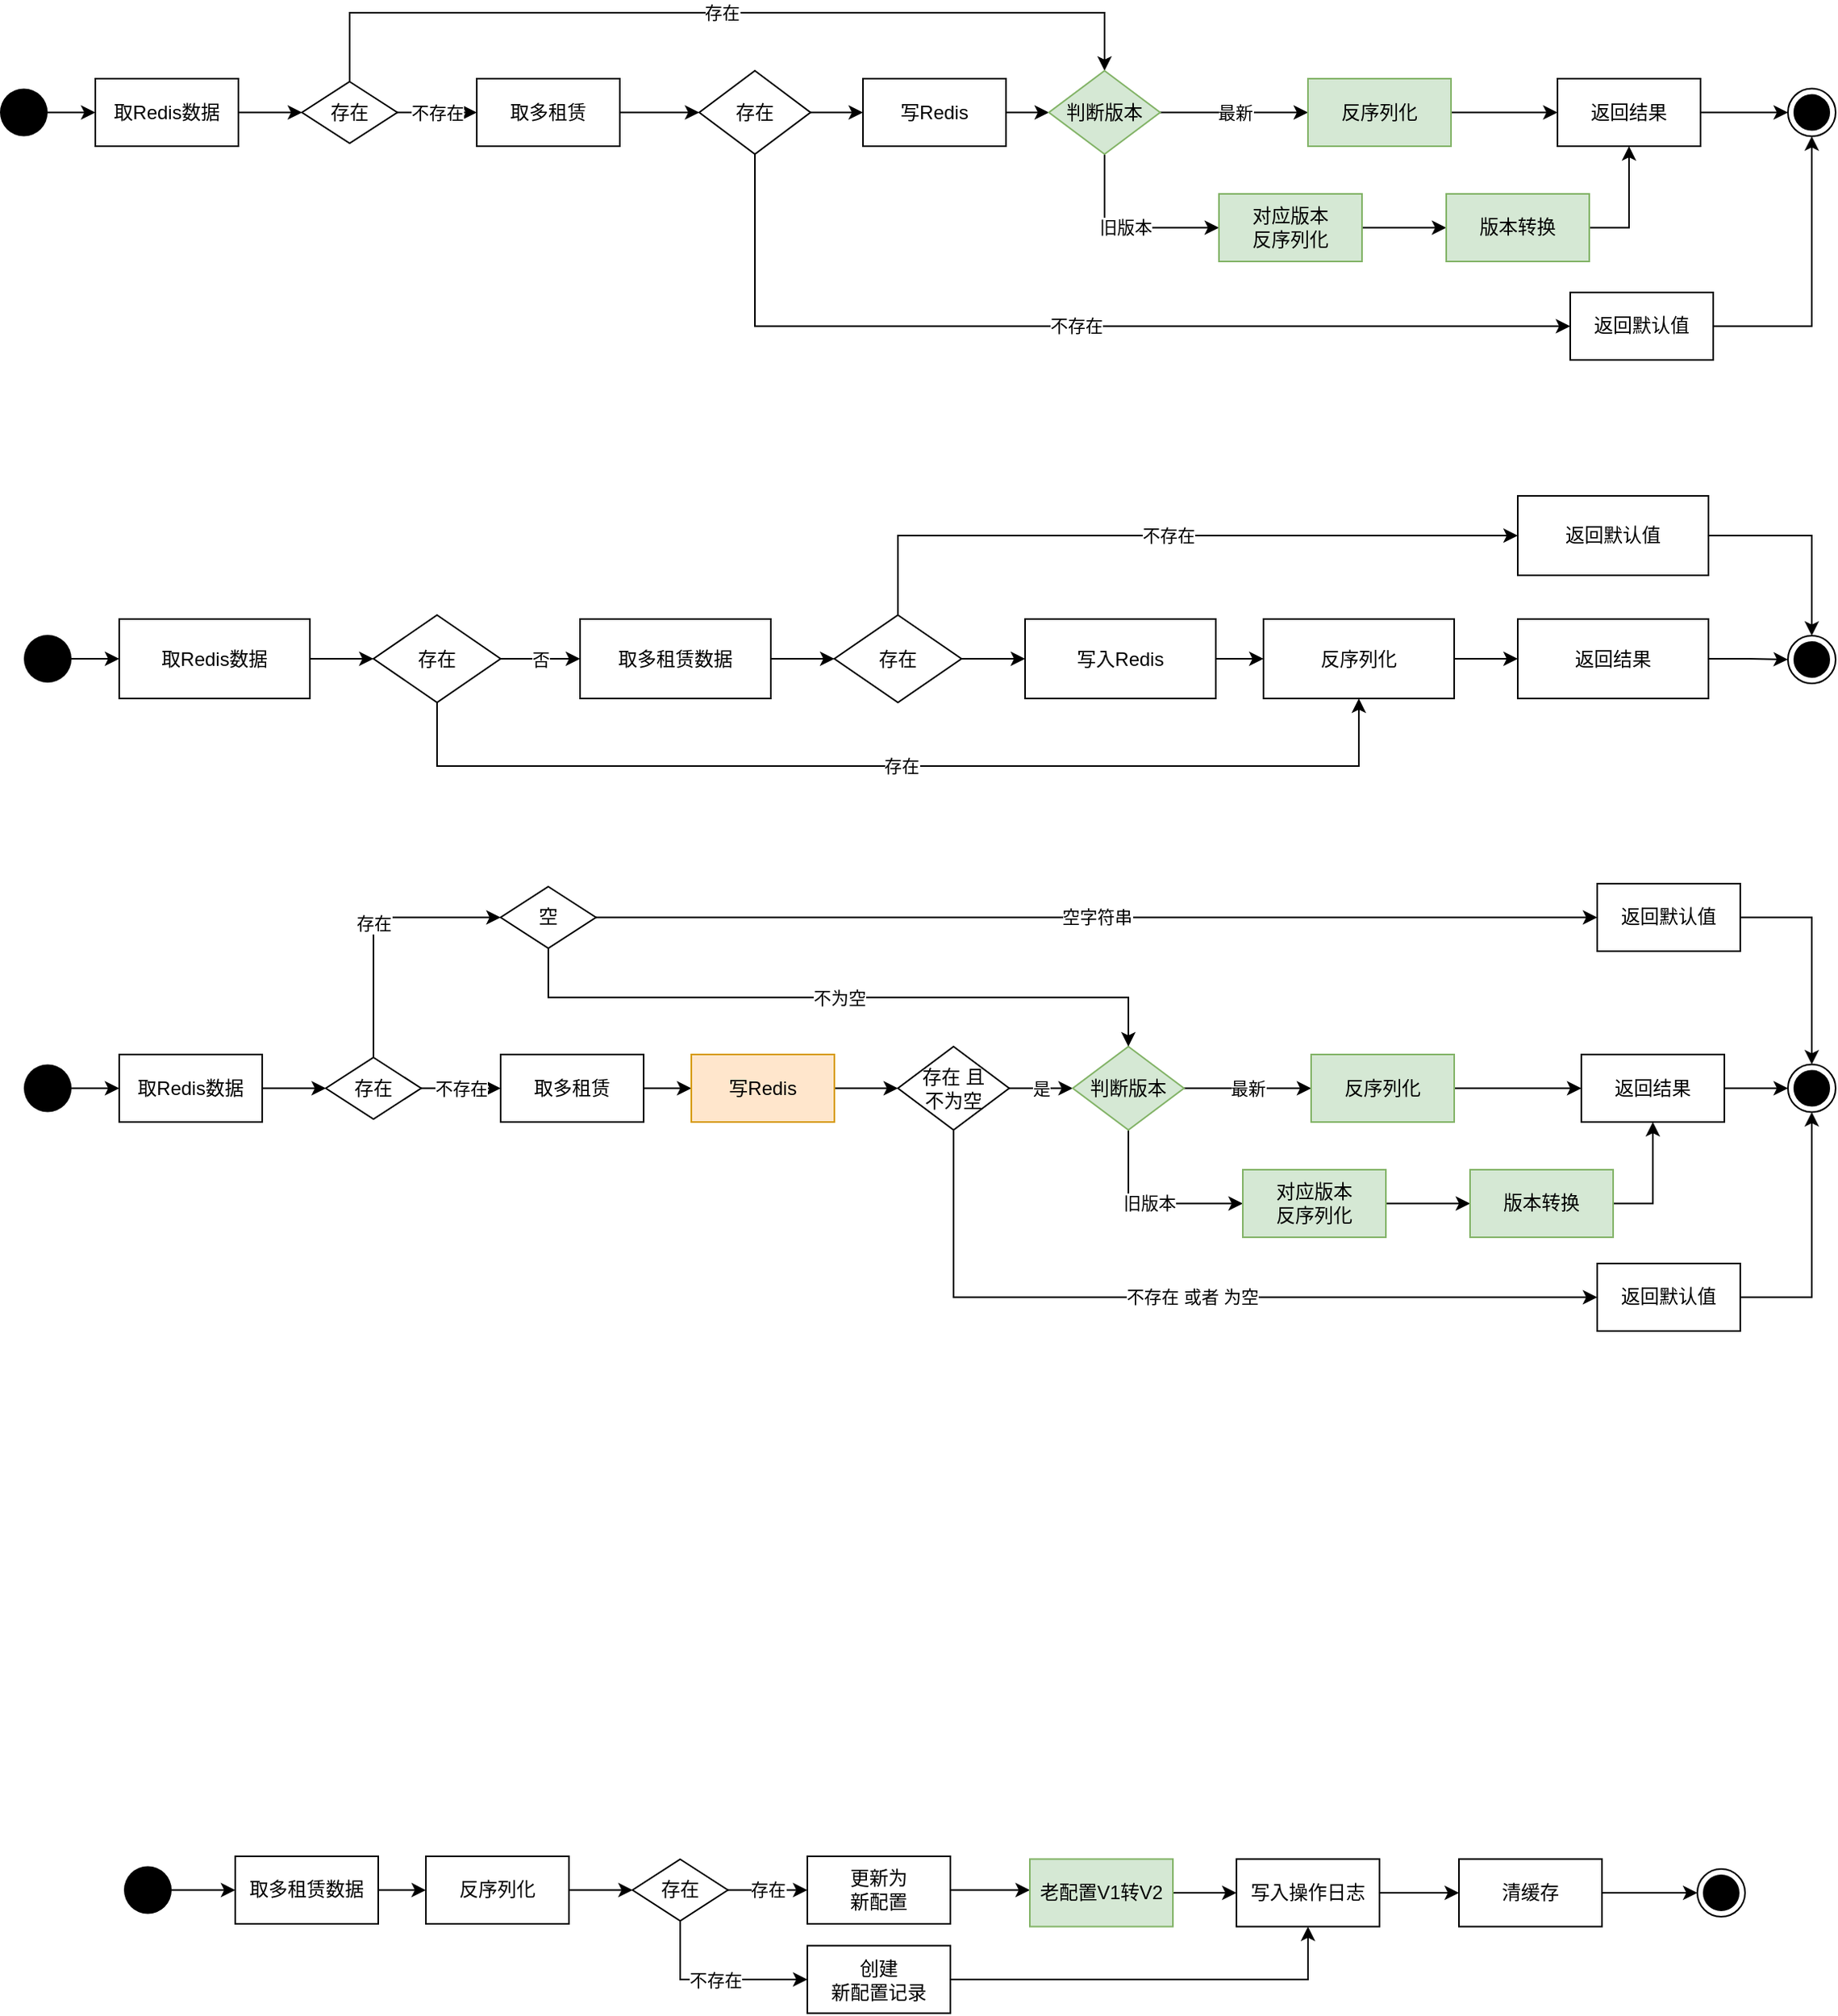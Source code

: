 <mxfile version="13.9.9" type="github">
  <diagram id="lCH3l3sZAvIwr4fx6T6T" name="Page-1">
    <mxGraphModel dx="1422" dy="3098" grid="0" gridSize="10" guides="1" tooltips="1" connect="1" arrows="1" fold="1" page="1" pageScale="1" pageWidth="1654" pageHeight="2336" math="0" shadow="0">
      <root>
        <mxCell id="0" />
        <mxCell id="1" parent="0" />
        <mxCell id="pgZDr6GOO8oYsuXbYnGg-4" value="" style="edgeStyle=orthogonalEdgeStyle;rounded=0;orthogonalLoop=1;jettySize=auto;html=1;" parent="1" source="pgZDr6GOO8oYsuXbYnGg-1" target="pgZDr6GOO8oYsuXbYnGg-3" edge="1">
          <mxGeometry relative="1" as="geometry" />
        </mxCell>
        <mxCell id="pgZDr6GOO8oYsuXbYnGg-1" value="取Redis数据" style="rounded=0;whiteSpace=wrap;html=1;" parent="1" vertex="1">
          <mxGeometry x="120" y="327.5" width="120" height="50" as="geometry" />
        </mxCell>
        <mxCell id="pgZDr6GOO8oYsuXbYnGg-6" value="" style="edgeStyle=orthogonalEdgeStyle;rounded=0;orthogonalLoop=1;jettySize=auto;html=1;" parent="1" source="pgZDr6GOO8oYsuXbYnGg-2" target="pgZDr6GOO8oYsuXbYnGg-5" edge="1">
          <mxGeometry relative="1" as="geometry" />
        </mxCell>
        <mxCell id="pgZDr6GOO8oYsuXbYnGg-2" value="取多租赁数据" style="rounded=0;whiteSpace=wrap;html=1;" parent="1" vertex="1">
          <mxGeometry x="410" y="327.5" width="120" height="50" as="geometry" />
        </mxCell>
        <mxCell id="pgZDr6GOO8oYsuXbYnGg-7" value="否" style="edgeStyle=orthogonalEdgeStyle;rounded=0;orthogonalLoop=1;jettySize=auto;html=1;" parent="1" source="pgZDr6GOO8oYsuXbYnGg-3" target="pgZDr6GOO8oYsuXbYnGg-2" edge="1">
          <mxGeometry relative="1" as="geometry" />
        </mxCell>
        <mxCell id="pgZDr6GOO8oYsuXbYnGg-21" value="存在" style="edgeStyle=orthogonalEdgeStyle;rounded=0;orthogonalLoop=1;jettySize=auto;html=1;exitX=0.5;exitY=1;exitDx=0;exitDy=0;entryX=0.5;entryY=1;entryDx=0;entryDy=0;" parent="1" source="pgZDr6GOO8oYsuXbYnGg-3" target="pgZDr6GOO8oYsuXbYnGg-9" edge="1">
          <mxGeometry relative="1" as="geometry">
            <Array as="points">
              <mxPoint x="320" y="420" />
              <mxPoint x="900" y="420" />
            </Array>
            <mxPoint x="906" y="394" as="targetPoint" />
          </mxGeometry>
        </mxCell>
        <mxCell id="pgZDr6GOO8oYsuXbYnGg-3" value="存在" style="rhombus;whiteSpace=wrap;html=1;" parent="1" vertex="1">
          <mxGeometry x="280" y="325" width="80" height="55" as="geometry" />
        </mxCell>
        <mxCell id="pgZDr6GOO8oYsuXbYnGg-19" value="" style="edgeStyle=orthogonalEdgeStyle;rounded=0;orthogonalLoop=1;jettySize=auto;html=1;" parent="1" source="pgZDr6GOO8oYsuXbYnGg-5" target="pgZDr6GOO8oYsuXbYnGg-8" edge="1">
          <mxGeometry relative="1" as="geometry" />
        </mxCell>
        <mxCell id="pgZDr6GOO8oYsuXbYnGg-20" value="不存在" style="edgeStyle=orthogonalEdgeStyle;rounded=0;orthogonalLoop=1;jettySize=auto;html=1;exitX=0.5;exitY=0;exitDx=0;exitDy=0;entryX=0;entryY=0.5;entryDx=0;entryDy=0;" parent="1" source="pgZDr6GOO8oYsuXbYnGg-5" target="pgZDr6GOO8oYsuXbYnGg-15" edge="1">
          <mxGeometry relative="1" as="geometry" />
        </mxCell>
        <mxCell id="pgZDr6GOO8oYsuXbYnGg-5" value="存在" style="rhombus;whiteSpace=wrap;html=1;" parent="1" vertex="1">
          <mxGeometry x="570" y="325" width="80" height="55" as="geometry" />
        </mxCell>
        <mxCell id="pgZDr6GOO8oYsuXbYnGg-18" value="" style="edgeStyle=orthogonalEdgeStyle;rounded=0;orthogonalLoop=1;jettySize=auto;html=1;" parent="1" source="pgZDr6GOO8oYsuXbYnGg-8" target="pgZDr6GOO8oYsuXbYnGg-9" edge="1">
          <mxGeometry relative="1" as="geometry" />
        </mxCell>
        <mxCell id="pgZDr6GOO8oYsuXbYnGg-8" value="写入Redis" style="rounded=0;whiteSpace=wrap;html=1;" parent="1" vertex="1">
          <mxGeometry x="690" y="327.5" width="120" height="50" as="geometry" />
        </mxCell>
        <mxCell id="pgZDr6GOO8oYsuXbYnGg-14" value="" style="edgeStyle=orthogonalEdgeStyle;rounded=0;orthogonalLoop=1;jettySize=auto;html=1;" parent="1" source="pgZDr6GOO8oYsuXbYnGg-9" target="pgZDr6GOO8oYsuXbYnGg-11" edge="1">
          <mxGeometry relative="1" as="geometry" />
        </mxCell>
        <mxCell id="pgZDr6GOO8oYsuXbYnGg-9" value="反序列化" style="rounded=0;whiteSpace=wrap;html=1;" parent="1" vertex="1">
          <mxGeometry x="840" y="327.5" width="120" height="50" as="geometry" />
        </mxCell>
        <mxCell id="pgZDr6GOO8oYsuXbYnGg-13" value="" style="edgeStyle=orthogonalEdgeStyle;rounded=0;orthogonalLoop=1;jettySize=auto;html=1;" parent="1" source="pgZDr6GOO8oYsuXbYnGg-11" target="pgZDr6GOO8oYsuXbYnGg-12" edge="1">
          <mxGeometry relative="1" as="geometry" />
        </mxCell>
        <mxCell id="pgZDr6GOO8oYsuXbYnGg-11" value="返回结果" style="rounded=0;whiteSpace=wrap;html=1;" parent="1" vertex="1">
          <mxGeometry x="1000" y="327.5" width="120" height="50" as="geometry" />
        </mxCell>
        <mxCell id="pgZDr6GOO8oYsuXbYnGg-12" value="" style="ellipse;html=1;shape=endState;fillColor=#000000;strokeColor=#000000;" parent="1" vertex="1">
          <mxGeometry x="1170" y="338" width="30" height="30" as="geometry" />
        </mxCell>
        <mxCell id="pgZDr6GOO8oYsuXbYnGg-16" style="edgeStyle=orthogonalEdgeStyle;rounded=0;orthogonalLoop=1;jettySize=auto;html=1;exitX=1;exitY=0.5;exitDx=0;exitDy=0;" parent="1" source="pgZDr6GOO8oYsuXbYnGg-15" target="pgZDr6GOO8oYsuXbYnGg-12" edge="1">
          <mxGeometry relative="1" as="geometry" />
        </mxCell>
        <mxCell id="pgZDr6GOO8oYsuXbYnGg-15" value="返回默认值" style="rounded=0;whiteSpace=wrap;html=1;" parent="1" vertex="1">
          <mxGeometry x="1000" y="250" width="120" height="50" as="geometry" />
        </mxCell>
        <mxCell id="pgZDr6GOO8oYsuXbYnGg-23" value="" style="edgeStyle=orthogonalEdgeStyle;rounded=0;orthogonalLoop=1;jettySize=auto;html=1;" parent="1" source="pgZDr6GOO8oYsuXbYnGg-22" target="pgZDr6GOO8oYsuXbYnGg-1" edge="1">
          <mxGeometry relative="1" as="geometry" />
        </mxCell>
        <mxCell id="pgZDr6GOO8oYsuXbYnGg-22" value="" style="ellipse;fillColor=#000000;strokeColor=none;" parent="1" vertex="1">
          <mxGeometry x="60" y="337.5" width="30" height="30" as="geometry" />
        </mxCell>
        <mxCell id="pgZDr6GOO8oYsuXbYnGg-72" value="" style="edgeStyle=orthogonalEdgeStyle;rounded=0;orthogonalLoop=1;jettySize=auto;html=1;" parent="1" source="pgZDr6GOO8oYsuXbYnGg-47" target="pgZDr6GOO8oYsuXbYnGg-71" edge="1">
          <mxGeometry relative="1" as="geometry" />
        </mxCell>
        <mxCell id="pgZDr6GOO8oYsuXbYnGg-47" value="取Redis数据" style="rounded=0;whiteSpace=wrap;html=1;" parent="1" vertex="1">
          <mxGeometry x="105" y="-12.5" width="90" height="42.5" as="geometry" />
        </mxCell>
        <mxCell id="pgZDr6GOO8oYsuXbYnGg-66" value="" style="edgeStyle=orthogonalEdgeStyle;rounded=0;orthogonalLoop=1;jettySize=auto;html=1;" parent="1" source="pgZDr6GOO8oYsuXbYnGg-67" target="pgZDr6GOO8oYsuXbYnGg-47" edge="1">
          <mxGeometry relative="1" as="geometry" />
        </mxCell>
        <mxCell id="pgZDr6GOO8oYsuXbYnGg-67" value="" style="ellipse;fillColor=#000000;strokeColor=none;" parent="1" vertex="1">
          <mxGeometry x="45" y="-6.25" width="30" height="30" as="geometry" />
        </mxCell>
        <mxCell id="pgZDr6GOO8oYsuXbYnGg-74" value="不存在" style="edgeStyle=orthogonalEdgeStyle;rounded=0;orthogonalLoop=1;jettySize=auto;html=1;" parent="1" source="pgZDr6GOO8oYsuXbYnGg-71" target="pgZDr6GOO8oYsuXbYnGg-73" edge="1">
          <mxGeometry relative="1" as="geometry" />
        </mxCell>
        <mxCell id="pgZDr6GOO8oYsuXbYnGg-90" value="存在" style="edgeStyle=orthogonalEdgeStyle;rounded=0;orthogonalLoop=1;jettySize=auto;html=1;exitX=0.5;exitY=0;exitDx=0;exitDy=0;entryX=0.5;entryY=0;entryDx=0;entryDy=0;" parent="1" source="pgZDr6GOO8oYsuXbYnGg-71" target="pgZDr6GOO8oYsuXbYnGg-81" edge="1">
          <mxGeometry relative="1" as="geometry">
            <mxPoint x="345" y="-98.745" as="targetPoint" />
            <Array as="points">
              <mxPoint x="265" y="-54" />
              <mxPoint x="740" y="-54" />
            </Array>
          </mxGeometry>
        </mxCell>
        <mxCell id="pgZDr6GOO8oYsuXbYnGg-71" value="存在" style="rhombus;whiteSpace=wrap;html=1;" parent="1" vertex="1">
          <mxGeometry x="235" y="-10.62" width="60" height="38.75" as="geometry" />
        </mxCell>
        <mxCell id="uW7PlwL_3_CGzhX4v0mg-35" value="" style="edgeStyle=orthogonalEdgeStyle;rounded=0;orthogonalLoop=1;jettySize=auto;html=1;" edge="1" parent="1" source="pgZDr6GOO8oYsuXbYnGg-73" target="pgZDr6GOO8oYsuXbYnGg-78">
          <mxGeometry relative="1" as="geometry" />
        </mxCell>
        <mxCell id="pgZDr6GOO8oYsuXbYnGg-73" value="取多租赁" style="rounded=0;whiteSpace=wrap;html=1;" parent="1" vertex="1">
          <mxGeometry x="345" y="-12.5" width="90" height="42.5" as="geometry" />
        </mxCell>
        <mxCell id="uW7PlwL_3_CGzhX4v0mg-37" value="" style="edgeStyle=orthogonalEdgeStyle;rounded=0;orthogonalLoop=1;jettySize=auto;html=1;" edge="1" parent="1" source="pgZDr6GOO8oYsuXbYnGg-75" target="pgZDr6GOO8oYsuXbYnGg-81">
          <mxGeometry relative="1" as="geometry" />
        </mxCell>
        <mxCell id="pgZDr6GOO8oYsuXbYnGg-75" value="写Redis" style="rounded=0;whiteSpace=wrap;html=1;" parent="1" vertex="1">
          <mxGeometry x="588" y="-12.5" width="90" height="42.5" as="geometry" />
        </mxCell>
        <mxCell id="pgZDr6GOO8oYsuXbYnGg-103" value="不存在" style="edgeStyle=orthogonalEdgeStyle;rounded=0;orthogonalLoop=1;jettySize=auto;html=1;exitX=0.5;exitY=1;exitDx=0;exitDy=0;entryX=0;entryY=0.5;entryDx=0;entryDy=0;" parent="1" source="pgZDr6GOO8oYsuXbYnGg-78" target="pgZDr6GOO8oYsuXbYnGg-102" edge="1">
          <mxGeometry relative="1" as="geometry" />
        </mxCell>
        <mxCell id="uW7PlwL_3_CGzhX4v0mg-36" value="" style="edgeStyle=orthogonalEdgeStyle;rounded=0;orthogonalLoop=1;jettySize=auto;html=1;" edge="1" parent="1" source="pgZDr6GOO8oYsuXbYnGg-78" target="pgZDr6GOO8oYsuXbYnGg-75">
          <mxGeometry relative="1" as="geometry" />
        </mxCell>
        <mxCell id="pgZDr6GOO8oYsuXbYnGg-78" value="存在" style="rhombus;whiteSpace=wrap;html=1;" parent="1" vertex="1">
          <mxGeometry x="485" y="-17.5" width="70" height="52.5" as="geometry" />
        </mxCell>
        <mxCell id="pgZDr6GOO8oYsuXbYnGg-85" value="最新" style="edgeStyle=orthogonalEdgeStyle;rounded=0;orthogonalLoop=1;jettySize=auto;html=1;" parent="1" source="pgZDr6GOO8oYsuXbYnGg-81" target="pgZDr6GOO8oYsuXbYnGg-83" edge="1">
          <mxGeometry relative="1" as="geometry" />
        </mxCell>
        <mxCell id="pgZDr6GOO8oYsuXbYnGg-96" value="旧版本" style="edgeStyle=orthogonalEdgeStyle;rounded=0;orthogonalLoop=1;jettySize=auto;html=1;exitX=0.5;exitY=1;exitDx=0;exitDy=0;entryX=0;entryY=0.5;entryDx=0;entryDy=0;" parent="1" source="pgZDr6GOO8oYsuXbYnGg-81" target="pgZDr6GOO8oYsuXbYnGg-95" edge="1">
          <mxGeometry relative="1" as="geometry" />
        </mxCell>
        <mxCell id="pgZDr6GOO8oYsuXbYnGg-81" value="判断版本" style="rhombus;whiteSpace=wrap;html=1;fillColor=#d5e8d4;strokeColor=#82b366;" parent="1" vertex="1">
          <mxGeometry x="705" y="-17.5" width="70" height="52.5" as="geometry" />
        </mxCell>
        <mxCell id="pgZDr6GOO8oYsuXbYnGg-86" value="" style="edgeStyle=orthogonalEdgeStyle;rounded=0;orthogonalLoop=1;jettySize=auto;html=1;" parent="1" source="pgZDr6GOO8oYsuXbYnGg-83" target="pgZDr6GOO8oYsuXbYnGg-84" edge="1">
          <mxGeometry relative="1" as="geometry" />
        </mxCell>
        <mxCell id="pgZDr6GOO8oYsuXbYnGg-83" value="反序列化" style="rounded=0;whiteSpace=wrap;html=1;fillColor=#d5e8d4;strokeColor=#82b366;" parent="1" vertex="1">
          <mxGeometry x="868" y="-12.49" width="90" height="42.5" as="geometry" />
        </mxCell>
        <mxCell id="pgZDr6GOO8oYsuXbYnGg-88" value="" style="edgeStyle=orthogonalEdgeStyle;rounded=0;orthogonalLoop=1;jettySize=auto;html=1;" parent="1" source="pgZDr6GOO8oYsuXbYnGg-84" target="pgZDr6GOO8oYsuXbYnGg-87" edge="1">
          <mxGeometry relative="1" as="geometry" />
        </mxCell>
        <mxCell id="pgZDr6GOO8oYsuXbYnGg-84" value="返回结果" style="rounded=0;whiteSpace=wrap;html=1;" parent="1" vertex="1">
          <mxGeometry x="1025" y="-12.5" width="90" height="42.5" as="geometry" />
        </mxCell>
        <mxCell id="pgZDr6GOO8oYsuXbYnGg-87" value="" style="ellipse;html=1;shape=endState;fillColor=#000000;strokeColor=#000000;" parent="1" vertex="1">
          <mxGeometry x="1170" y="-6.24" width="30" height="30" as="geometry" />
        </mxCell>
        <mxCell id="pgZDr6GOO8oYsuXbYnGg-98" value="" style="edgeStyle=orthogonalEdgeStyle;rounded=0;orthogonalLoop=1;jettySize=auto;html=1;" parent="1" source="pgZDr6GOO8oYsuXbYnGg-95" target="pgZDr6GOO8oYsuXbYnGg-97" edge="1">
          <mxGeometry relative="1" as="geometry" />
        </mxCell>
        <mxCell id="pgZDr6GOO8oYsuXbYnGg-95" value="对应版本&lt;br&gt;反序列化" style="rounded=0;whiteSpace=wrap;html=1;fillColor=#d5e8d4;strokeColor=#82b366;" parent="1" vertex="1">
          <mxGeometry x="812" y="60" width="90" height="42.5" as="geometry" />
        </mxCell>
        <mxCell id="pgZDr6GOO8oYsuXbYnGg-99" style="edgeStyle=orthogonalEdgeStyle;rounded=0;orthogonalLoop=1;jettySize=auto;html=1;exitX=1;exitY=0.5;exitDx=0;exitDy=0;" parent="1" source="pgZDr6GOO8oYsuXbYnGg-97" target="pgZDr6GOO8oYsuXbYnGg-84" edge="1">
          <mxGeometry relative="1" as="geometry" />
        </mxCell>
        <mxCell id="pgZDr6GOO8oYsuXbYnGg-97" value="版本转换" style="rounded=0;whiteSpace=wrap;html=1;fillColor=#d5e8d4;strokeColor=#82b366;" parent="1" vertex="1">
          <mxGeometry x="955" y="60" width="90" height="42.5" as="geometry" />
        </mxCell>
        <mxCell id="pgZDr6GOO8oYsuXbYnGg-104" style="edgeStyle=orthogonalEdgeStyle;rounded=0;orthogonalLoop=1;jettySize=auto;html=1;exitX=1;exitY=0.5;exitDx=0;exitDy=0;entryX=0.5;entryY=1;entryDx=0;entryDy=0;" parent="1" source="pgZDr6GOO8oYsuXbYnGg-102" target="pgZDr6GOO8oYsuXbYnGg-87" edge="1">
          <mxGeometry relative="1" as="geometry" />
        </mxCell>
        <mxCell id="pgZDr6GOO8oYsuXbYnGg-102" value="返回默认值" style="rounded=0;whiteSpace=wrap;html=1;" parent="1" vertex="1">
          <mxGeometry x="1033" y="122" width="90" height="42.5" as="geometry" />
        </mxCell>
        <mxCell id="pgZDr6GOO8oYsuXbYnGg-109" value="" style="edgeStyle=orthogonalEdgeStyle;rounded=0;orthogonalLoop=1;jettySize=auto;html=1;" parent="1" source="pgZDr6GOO8oYsuXbYnGg-107" target="pgZDr6GOO8oYsuXbYnGg-108" edge="1">
          <mxGeometry relative="1" as="geometry" />
        </mxCell>
        <mxCell id="pgZDr6GOO8oYsuXbYnGg-107" value="" style="ellipse;fillColor=#000000;strokeColor=none;" parent="1" vertex="1">
          <mxGeometry x="123" y="1112.25" width="30" height="30" as="geometry" />
        </mxCell>
        <mxCell id="pgZDr6GOO8oYsuXbYnGg-113" value="" style="edgeStyle=orthogonalEdgeStyle;rounded=0;orthogonalLoop=1;jettySize=auto;html=1;" parent="1" source="pgZDr6GOO8oYsuXbYnGg-108" edge="1">
          <mxGeometry relative="1" as="geometry">
            <mxPoint x="313" y="1127.35" as="targetPoint" />
          </mxGeometry>
        </mxCell>
        <mxCell id="pgZDr6GOO8oYsuXbYnGg-108" value="取多租赁数据" style="rounded=0;whiteSpace=wrap;html=1;" parent="1" vertex="1">
          <mxGeometry x="193" y="1106" width="90" height="42.5" as="geometry" />
        </mxCell>
        <mxCell id="pgZDr6GOO8oYsuXbYnGg-115" value="" style="edgeStyle=orthogonalEdgeStyle;rounded=0;orthogonalLoop=1;jettySize=auto;html=1;" parent="1" source="pgZDr6GOO8oYsuXbYnGg-111" target="pgZDr6GOO8oYsuXbYnGg-112" edge="1">
          <mxGeometry relative="1" as="geometry" />
        </mxCell>
        <mxCell id="pgZDr6GOO8oYsuXbYnGg-111" value="反序列化" style="rounded=0;whiteSpace=wrap;html=1;" parent="1" vertex="1">
          <mxGeometry x="313" y="1106" width="90" height="42.5" as="geometry" />
        </mxCell>
        <mxCell id="pgZDr6GOO8oYsuXbYnGg-118" value="不存在" style="edgeStyle=orthogonalEdgeStyle;rounded=0;orthogonalLoop=1;jettySize=auto;html=1;exitX=0.5;exitY=1;exitDx=0;exitDy=0;entryX=0;entryY=0.5;entryDx=0;entryDy=0;" parent="1" source="pgZDr6GOO8oYsuXbYnGg-112" target="pgZDr6GOO8oYsuXbYnGg-117" edge="1">
          <mxGeometry relative="1" as="geometry" />
        </mxCell>
        <mxCell id="pgZDr6GOO8oYsuXbYnGg-120" value="存在" style="edgeStyle=orthogonalEdgeStyle;rounded=0;orthogonalLoop=1;jettySize=auto;html=1;" parent="1" source="pgZDr6GOO8oYsuXbYnGg-112" target="pgZDr6GOO8oYsuXbYnGg-119" edge="1">
          <mxGeometry relative="1" as="geometry" />
        </mxCell>
        <mxCell id="pgZDr6GOO8oYsuXbYnGg-112" value="存在" style="rhombus;whiteSpace=wrap;html=1;" parent="1" vertex="1">
          <mxGeometry x="443" y="1107.875" width="60" height="38.75" as="geometry" />
        </mxCell>
        <mxCell id="pgZDr6GOO8oYsuXbYnGg-127" style="edgeStyle=orthogonalEdgeStyle;rounded=0;orthogonalLoop=1;jettySize=auto;html=1;exitX=1;exitY=0.5;exitDx=0;exitDy=0;" parent="1" source="pgZDr6GOO8oYsuXbYnGg-117" target="pgZDr6GOO8oYsuXbYnGg-121" edge="1">
          <mxGeometry relative="1" as="geometry" />
        </mxCell>
        <mxCell id="pgZDr6GOO8oYsuXbYnGg-117" value="创建 &lt;br&gt;新配置记录" style="rounded=0;whiteSpace=wrap;html=1;" parent="1" vertex="1">
          <mxGeometry x="553" y="1162.25" width="90" height="42.5" as="geometry" />
        </mxCell>
        <mxCell id="pgZDr6GOO8oYsuXbYnGg-129" value="" style="edgeStyle=orthogonalEdgeStyle;rounded=0;orthogonalLoop=1;jettySize=auto;html=1;" parent="1" source="pgZDr6GOO8oYsuXbYnGg-119" edge="1">
          <mxGeometry relative="1" as="geometry">
            <mxPoint x="693" y="1127.25" as="targetPoint" />
          </mxGeometry>
        </mxCell>
        <mxCell id="pgZDr6GOO8oYsuXbYnGg-119" value="更新为&lt;br&gt;新配置" style="rounded=0;whiteSpace=wrap;html=1;" parent="1" vertex="1">
          <mxGeometry x="553" y="1106" width="90" height="42.5" as="geometry" />
        </mxCell>
        <mxCell id="pgZDr6GOO8oYsuXbYnGg-125" value="" style="edgeStyle=orthogonalEdgeStyle;rounded=0;orthogonalLoop=1;jettySize=auto;html=1;" parent="1" source="pgZDr6GOO8oYsuXbYnGg-121" target="pgZDr6GOO8oYsuXbYnGg-123" edge="1">
          <mxGeometry relative="1" as="geometry" />
        </mxCell>
        <mxCell id="pgZDr6GOO8oYsuXbYnGg-121" value="写入操作日志" style="rounded=0;whiteSpace=wrap;html=1;" parent="1" vertex="1">
          <mxGeometry x="823" y="1107.75" width="90" height="42.5" as="geometry" />
        </mxCell>
        <mxCell id="pgZDr6GOO8oYsuXbYnGg-126" value="" style="edgeStyle=orthogonalEdgeStyle;rounded=0;orthogonalLoop=1;jettySize=auto;html=1;" parent="1" source="pgZDr6GOO8oYsuXbYnGg-123" target="pgZDr6GOO8oYsuXbYnGg-124" edge="1">
          <mxGeometry relative="1" as="geometry" />
        </mxCell>
        <mxCell id="pgZDr6GOO8oYsuXbYnGg-123" value="清缓存" style="rounded=0;whiteSpace=wrap;html=1;" parent="1" vertex="1">
          <mxGeometry x="963" y="1107.75" width="90" height="42.5" as="geometry" />
        </mxCell>
        <mxCell id="pgZDr6GOO8oYsuXbYnGg-124" value="" style="ellipse;html=1;shape=endState;fillColor=#000000;strokeColor=#000000;" parent="1" vertex="1">
          <mxGeometry x="1113" y="1114" width="30" height="30" as="geometry" />
        </mxCell>
        <mxCell id="pgZDr6GOO8oYsuXbYnGg-130" value="" style="edgeStyle=orthogonalEdgeStyle;rounded=0;orthogonalLoop=1;jettySize=auto;html=1;" parent="1" source="pgZDr6GOO8oYsuXbYnGg-128" target="pgZDr6GOO8oYsuXbYnGg-121" edge="1">
          <mxGeometry relative="1" as="geometry" />
        </mxCell>
        <mxCell id="pgZDr6GOO8oYsuXbYnGg-128" value="老配置V1转V2" style="rounded=0;whiteSpace=wrap;html=1;fillColor=#d5e8d4;strokeColor=#82b366;" parent="1" vertex="1">
          <mxGeometry x="693" y="1107.75" width="90" height="42.5" as="geometry" />
        </mxCell>
        <mxCell id="uW7PlwL_3_CGzhX4v0mg-2" value="" style="edgeStyle=orthogonalEdgeStyle;rounded=0;orthogonalLoop=1;jettySize=auto;html=1;" edge="1" parent="1" source="uW7PlwL_3_CGzhX4v0mg-3" target="uW7PlwL_3_CGzhX4v0mg-8">
          <mxGeometry relative="1" as="geometry" />
        </mxCell>
        <mxCell id="uW7PlwL_3_CGzhX4v0mg-3" value="取Redis数据" style="rounded=0;whiteSpace=wrap;html=1;" vertex="1" parent="1">
          <mxGeometry x="120" y="601.5" width="90" height="42.5" as="geometry" />
        </mxCell>
        <mxCell id="uW7PlwL_3_CGzhX4v0mg-4" value="" style="edgeStyle=orthogonalEdgeStyle;rounded=0;orthogonalLoop=1;jettySize=auto;html=1;" edge="1" parent="1" source="uW7PlwL_3_CGzhX4v0mg-5" target="uW7PlwL_3_CGzhX4v0mg-3">
          <mxGeometry relative="1" as="geometry" />
        </mxCell>
        <mxCell id="uW7PlwL_3_CGzhX4v0mg-5" value="" style="ellipse;fillColor=#000000;strokeColor=none;" vertex="1" parent="1">
          <mxGeometry x="60" y="607.75" width="30" height="30" as="geometry" />
        </mxCell>
        <mxCell id="uW7PlwL_3_CGzhX4v0mg-6" value="不存在" style="edgeStyle=orthogonalEdgeStyle;rounded=0;orthogonalLoop=1;jettySize=auto;html=1;" edge="1" parent="1" source="uW7PlwL_3_CGzhX4v0mg-8" target="uW7PlwL_3_CGzhX4v0mg-10">
          <mxGeometry relative="1" as="geometry" />
        </mxCell>
        <mxCell id="uW7PlwL_3_CGzhX4v0mg-7" value="存在" style="edgeStyle=orthogonalEdgeStyle;rounded=0;orthogonalLoop=1;jettySize=auto;html=1;exitX=0.5;exitY=0;exitDx=0;exitDy=0;entryX=0;entryY=0.5;entryDx=0;entryDy=0;" edge="1" parent="1" source="uW7PlwL_3_CGzhX4v0mg-8" target="uW7PlwL_3_CGzhX4v0mg-26">
          <mxGeometry relative="1" as="geometry" />
        </mxCell>
        <mxCell id="uW7PlwL_3_CGzhX4v0mg-8" value="存在" style="rhombus;whiteSpace=wrap;html=1;" vertex="1" parent="1">
          <mxGeometry x="250" y="603.38" width="60" height="38.75" as="geometry" />
        </mxCell>
        <mxCell id="uW7PlwL_3_CGzhX4v0mg-9" value="" style="edgeStyle=orthogonalEdgeStyle;rounded=0;orthogonalLoop=1;jettySize=auto;html=1;" edge="1" parent="1" source="uW7PlwL_3_CGzhX4v0mg-10" target="uW7PlwL_3_CGzhX4v0mg-12">
          <mxGeometry relative="1" as="geometry" />
        </mxCell>
        <mxCell id="uW7PlwL_3_CGzhX4v0mg-10" value="取多租赁" style="rounded=0;whiteSpace=wrap;html=1;" vertex="1" parent="1">
          <mxGeometry x="360" y="601.5" width="90" height="42.5" as="geometry" />
        </mxCell>
        <mxCell id="uW7PlwL_3_CGzhX4v0mg-11" value="" style="edgeStyle=orthogonalEdgeStyle;rounded=0;orthogonalLoop=1;jettySize=auto;html=1;" edge="1" parent="1" source="uW7PlwL_3_CGzhX4v0mg-12" target="uW7PlwL_3_CGzhX4v0mg-15">
          <mxGeometry relative="1" as="geometry" />
        </mxCell>
        <mxCell id="uW7PlwL_3_CGzhX4v0mg-12" value="写Redis" style="rounded=0;whiteSpace=wrap;html=1;fillColor=#ffe6cc;strokeColor=#d79b00;" vertex="1" parent="1">
          <mxGeometry x="480" y="601.5" width="90" height="42.5" as="geometry" />
        </mxCell>
        <mxCell id="uW7PlwL_3_CGzhX4v0mg-13" value="是" style="edgeStyle=orthogonalEdgeStyle;rounded=0;orthogonalLoop=1;jettySize=auto;html=1;" edge="1" parent="1" source="uW7PlwL_3_CGzhX4v0mg-15" target="uW7PlwL_3_CGzhX4v0mg-18">
          <mxGeometry relative="1" as="geometry" />
        </mxCell>
        <mxCell id="uW7PlwL_3_CGzhX4v0mg-14" value="不存在 或者 为空" style="edgeStyle=orthogonalEdgeStyle;rounded=0;orthogonalLoop=1;jettySize=auto;html=1;exitX=0.5;exitY=1;exitDx=0;exitDy=0;entryX=0;entryY=0.5;entryDx=0;entryDy=0;" edge="1" parent="1" source="uW7PlwL_3_CGzhX4v0mg-15" target="uW7PlwL_3_CGzhX4v0mg-34">
          <mxGeometry relative="1" as="geometry" />
        </mxCell>
        <mxCell id="uW7PlwL_3_CGzhX4v0mg-15" value="存在 且&lt;br&gt;不为空" style="rhombus;whiteSpace=wrap;html=1;" vertex="1" parent="1">
          <mxGeometry x="610" y="596.5" width="70" height="52.5" as="geometry" />
        </mxCell>
        <mxCell id="uW7PlwL_3_CGzhX4v0mg-16" value="最新" style="edgeStyle=orthogonalEdgeStyle;rounded=0;orthogonalLoop=1;jettySize=auto;html=1;" edge="1" parent="1" source="uW7PlwL_3_CGzhX4v0mg-18" target="uW7PlwL_3_CGzhX4v0mg-20">
          <mxGeometry relative="1" as="geometry" />
        </mxCell>
        <mxCell id="uW7PlwL_3_CGzhX4v0mg-17" value="旧版本" style="edgeStyle=orthogonalEdgeStyle;rounded=0;orthogonalLoop=1;jettySize=auto;html=1;exitX=0.5;exitY=1;exitDx=0;exitDy=0;entryX=0;entryY=0.5;entryDx=0;entryDy=0;" edge="1" parent="1" source="uW7PlwL_3_CGzhX4v0mg-18" target="uW7PlwL_3_CGzhX4v0mg-30">
          <mxGeometry relative="1" as="geometry" />
        </mxCell>
        <mxCell id="uW7PlwL_3_CGzhX4v0mg-18" value="判断版本" style="rhombus;whiteSpace=wrap;html=1;fillColor=#d5e8d4;strokeColor=#82b366;" vertex="1" parent="1">
          <mxGeometry x="720" y="596.5" width="70" height="52.5" as="geometry" />
        </mxCell>
        <mxCell id="uW7PlwL_3_CGzhX4v0mg-19" value="" style="edgeStyle=orthogonalEdgeStyle;rounded=0;orthogonalLoop=1;jettySize=auto;html=1;" edge="1" parent="1" source="uW7PlwL_3_CGzhX4v0mg-20" target="uW7PlwL_3_CGzhX4v0mg-22">
          <mxGeometry relative="1" as="geometry" />
        </mxCell>
        <mxCell id="uW7PlwL_3_CGzhX4v0mg-20" value="反序列化" style="rounded=0;whiteSpace=wrap;html=1;fillColor=#d5e8d4;strokeColor=#82b366;" vertex="1" parent="1">
          <mxGeometry x="870" y="601.51" width="90" height="42.5" as="geometry" />
        </mxCell>
        <mxCell id="uW7PlwL_3_CGzhX4v0mg-21" value="" style="edgeStyle=orthogonalEdgeStyle;rounded=0;orthogonalLoop=1;jettySize=auto;html=1;" edge="1" parent="1" source="uW7PlwL_3_CGzhX4v0mg-22" target="uW7PlwL_3_CGzhX4v0mg-23">
          <mxGeometry relative="1" as="geometry" />
        </mxCell>
        <mxCell id="uW7PlwL_3_CGzhX4v0mg-22" value="返回结果" style="rounded=0;whiteSpace=wrap;html=1;" vertex="1" parent="1">
          <mxGeometry x="1040" y="601.5" width="90" height="42.5" as="geometry" />
        </mxCell>
        <mxCell id="uW7PlwL_3_CGzhX4v0mg-23" value="" style="ellipse;html=1;shape=endState;fillColor=#000000;strokeColor=#000000;" vertex="1" parent="1">
          <mxGeometry x="1170" y="607.75" width="30" height="30" as="geometry" />
        </mxCell>
        <mxCell id="uW7PlwL_3_CGzhX4v0mg-24" value="空字符串" style="edgeStyle=orthogonalEdgeStyle;rounded=0;orthogonalLoop=1;jettySize=auto;html=1;exitX=1;exitY=0.5;exitDx=0;exitDy=0;" edge="1" parent="1" source="uW7PlwL_3_CGzhX4v0mg-26" target="uW7PlwL_3_CGzhX4v0mg-28">
          <mxGeometry relative="1" as="geometry" />
        </mxCell>
        <mxCell id="uW7PlwL_3_CGzhX4v0mg-25" value="不为空" style="edgeStyle=orthogonalEdgeStyle;rounded=0;orthogonalLoop=1;jettySize=auto;html=1;exitX=0.5;exitY=1;exitDx=0;exitDy=0;entryX=0.5;entryY=0;entryDx=0;entryDy=0;" edge="1" parent="1" source="uW7PlwL_3_CGzhX4v0mg-26" target="uW7PlwL_3_CGzhX4v0mg-18">
          <mxGeometry relative="1" as="geometry" />
        </mxCell>
        <mxCell id="uW7PlwL_3_CGzhX4v0mg-26" value="空" style="rhombus;whiteSpace=wrap;html=1;" vertex="1" parent="1">
          <mxGeometry x="360" y="495.88" width="60" height="38.75" as="geometry" />
        </mxCell>
        <mxCell id="uW7PlwL_3_CGzhX4v0mg-27" style="edgeStyle=orthogonalEdgeStyle;rounded=0;orthogonalLoop=1;jettySize=auto;html=1;exitX=1;exitY=0.5;exitDx=0;exitDy=0;" edge="1" parent="1" source="uW7PlwL_3_CGzhX4v0mg-28" target="uW7PlwL_3_CGzhX4v0mg-23">
          <mxGeometry relative="1" as="geometry" />
        </mxCell>
        <mxCell id="uW7PlwL_3_CGzhX4v0mg-28" value="返回默认值" style="rounded=0;whiteSpace=wrap;html=1;" vertex="1" parent="1">
          <mxGeometry x="1050" y="494" width="90" height="42.5" as="geometry" />
        </mxCell>
        <mxCell id="uW7PlwL_3_CGzhX4v0mg-29" value="" style="edgeStyle=orthogonalEdgeStyle;rounded=0;orthogonalLoop=1;jettySize=auto;html=1;" edge="1" parent="1" source="uW7PlwL_3_CGzhX4v0mg-30" target="uW7PlwL_3_CGzhX4v0mg-32">
          <mxGeometry relative="1" as="geometry" />
        </mxCell>
        <mxCell id="uW7PlwL_3_CGzhX4v0mg-30" value="对应版本&lt;br&gt;反序列化" style="rounded=0;whiteSpace=wrap;html=1;fillColor=#d5e8d4;strokeColor=#82b366;" vertex="1" parent="1">
          <mxGeometry x="827" y="674" width="90" height="42.5" as="geometry" />
        </mxCell>
        <mxCell id="uW7PlwL_3_CGzhX4v0mg-31" style="edgeStyle=orthogonalEdgeStyle;rounded=0;orthogonalLoop=1;jettySize=auto;html=1;exitX=1;exitY=0.5;exitDx=0;exitDy=0;" edge="1" parent="1" source="uW7PlwL_3_CGzhX4v0mg-32" target="uW7PlwL_3_CGzhX4v0mg-22">
          <mxGeometry relative="1" as="geometry" />
        </mxCell>
        <mxCell id="uW7PlwL_3_CGzhX4v0mg-32" value="版本转换" style="rounded=0;whiteSpace=wrap;html=1;fillColor=#d5e8d4;strokeColor=#82b366;" vertex="1" parent="1">
          <mxGeometry x="970" y="674" width="90" height="42.5" as="geometry" />
        </mxCell>
        <mxCell id="uW7PlwL_3_CGzhX4v0mg-33" style="edgeStyle=orthogonalEdgeStyle;rounded=0;orthogonalLoop=1;jettySize=auto;html=1;exitX=1;exitY=0.5;exitDx=0;exitDy=0;entryX=0.5;entryY=1;entryDx=0;entryDy=0;" edge="1" parent="1" source="uW7PlwL_3_CGzhX4v0mg-34" target="uW7PlwL_3_CGzhX4v0mg-23">
          <mxGeometry relative="1" as="geometry" />
        </mxCell>
        <mxCell id="uW7PlwL_3_CGzhX4v0mg-34" value="返回默认值" style="rounded=0;whiteSpace=wrap;html=1;" vertex="1" parent="1">
          <mxGeometry x="1050" y="733" width="90" height="42.5" as="geometry" />
        </mxCell>
      </root>
    </mxGraphModel>
  </diagram>
</mxfile>
